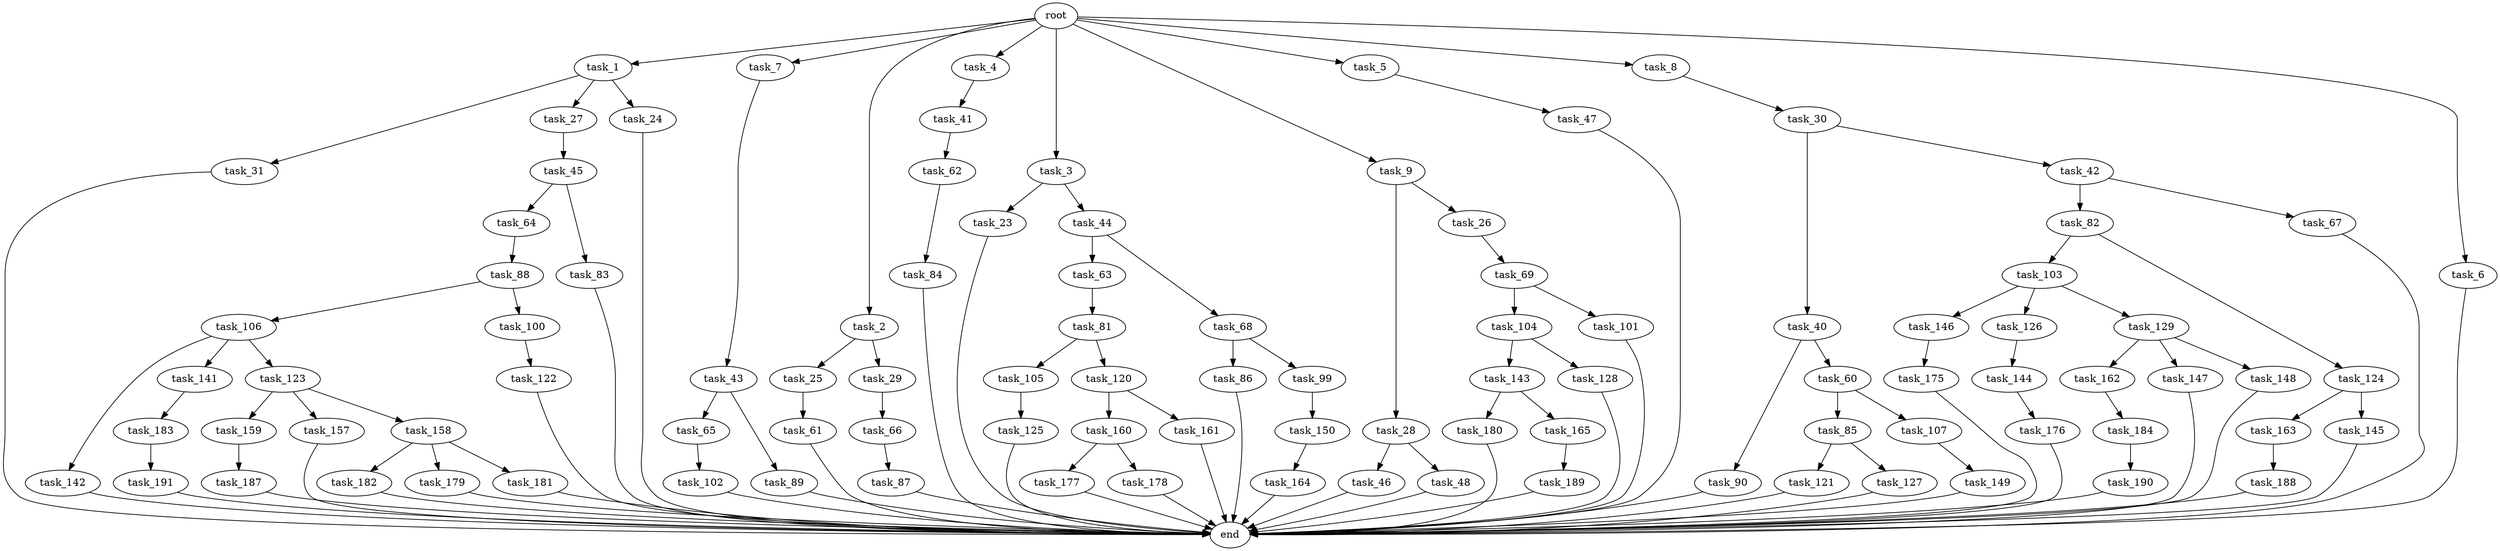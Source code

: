 digraph G {
  task_40 [size="154618822.656000"];
  task_102 [size="429496729.600000"];
  task_65 [size="154618822.656000"];
  task_176 [size="841813590.016000"];
  task_142 [size="274877906.944000"];
  task_162 [size="429496729.600000"];
  task_149 [size="841813590.016000"];
  task_105 [size="841813590.016000"];
  task_182 [size="1717986918.400000"];
  task_23 [size="68719476.736000"];
  task_45 [size="274877906.944000"];
  task_25 [size="274877906.944000"];
  task_150 [size="429496729.600000"];
  task_46 [size="429496729.600000"];
  task_179 [size="1717986918.400000"];
  task_164 [size="274877906.944000"];
  task_82 [size="841813590.016000"];
  task_28 [size="1099511627.776000"];
  task_159 [size="68719476.736000"];
  task_120 [size="841813590.016000"];
  task_62 [size="618475290.624000"];
  task_157 [size="68719476.736000"];
  task_1 [size="2.048000"];
  task_146 [size="618475290.624000"];
  task_90 [size="618475290.624000"];
  task_106 [size="1391569403.904000"];
  task_121 [size="1717986918.400000"];
  task_147 [size="429496729.600000"];
  task_190 [size="1099511627.776000"];
  task_122 [size="154618822.656000"];
  task_126 [size="618475290.624000"];
  task_7 [size="2.048000"];
  task_2 [size="2.048000"];
  task_48 [size="429496729.600000"];
  task_67 [size="841813590.016000"];
  task_42 [size="154618822.656000"];
  task_30 [size="841813590.016000"];
  task_31 [size="154618822.656000"];
  task_177 [size="429496729.600000"];
  task_160 [size="618475290.624000"];
  task_104 [size="1099511627.776000"];
  task_41 [size="68719476.736000"];
  task_4 [size="2.048000"];
  task_43 [size="154618822.656000"];
  task_27 [size="154618822.656000"];
  task_64 [size="1717986918.400000"];
  task_85 [size="429496729.600000"];
  task_129 [size="618475290.624000"];
  task_100 [size="1391569403.904000"];
  task_103 [size="68719476.736000"];
  task_181 [size="1717986918.400000"];
  task_89 [size="154618822.656000"];
  task_24 [size="154618822.656000"];
  task_3 [size="2.048000"];
  task_9 [size="2.048000"];
  task_143 [size="1099511627.776000"];
  task_163 [size="154618822.656000"];
  task_148 [size="429496729.600000"];
  task_86 [size="1717986918.400000"];
  task_189 [size="1717986918.400000"];
  task_101 [size="1099511627.776000"];
  task_144 [size="68719476.736000"];
  task_107 [size="429496729.600000"];
  task_26 [size="1099511627.776000"];
  task_99 [size="1717986918.400000"];
  task_69 [size="1391569403.904000"];
  task_44 [size="68719476.736000"];
  task_5 [size="2.048000"];
  task_88 [size="1717986918.400000"];
  end [size="0.000000"];
  task_8 [size="2.048000"];
  task_87 [size="68719476.736000"];
  task_141 [size="274877906.944000"];
  task_83 [size="1717986918.400000"];
  task_63 [size="1717986918.400000"];
  task_183 [size="1099511627.776000"];
  task_127 [size="1717986918.400000"];
  task_84 [size="1099511627.776000"];
  task_29 [size="274877906.944000"];
  task_145 [size="154618822.656000"];
  task_178 [size="429496729.600000"];
  root [size="0.000000"];
  task_187 [size="429496729.600000"];
  task_47 [size="1099511627.776000"];
  task_123 [size="274877906.944000"];
  task_184 [size="154618822.656000"];
  task_128 [size="1099511627.776000"];
  task_180 [size="1717986918.400000"];
  task_6 [size="2.048000"];
  task_191 [size="1391569403.904000"];
  task_61 [size="68719476.736000"];
  task_175 [size="429496729.600000"];
  task_188 [size="618475290.624000"];
  task_81 [size="154618822.656000"];
  task_165 [size="1717986918.400000"];
  task_161 [size="618475290.624000"];
  task_158 [size="68719476.736000"];
  task_125 [size="1099511627.776000"];
  task_124 [size="68719476.736000"];
  task_68 [size="1717986918.400000"];
  task_60 [size="618475290.624000"];
  task_66 [size="841813590.016000"];

  task_40 -> task_90 [size="301989888.000000"];
  task_40 -> task_60 [size="301989888.000000"];
  task_102 -> end [size="1.000000"];
  task_65 -> task_102 [size="209715200.000000"];
  task_176 -> end [size="1.000000"];
  task_142 -> end [size="1.000000"];
  task_162 -> task_184 [size="75497472.000000"];
  task_149 -> end [size="1.000000"];
  task_105 -> task_125 [size="536870912.000000"];
  task_182 -> end [size="1.000000"];
  task_23 -> end [size="1.000000"];
  task_45 -> task_83 [size="838860800.000000"];
  task_45 -> task_64 [size="838860800.000000"];
  task_25 -> task_61 [size="33554432.000000"];
  task_150 -> task_164 [size="134217728.000000"];
  task_46 -> end [size="1.000000"];
  task_179 -> end [size="1.000000"];
  task_164 -> end [size="1.000000"];
  task_82 -> task_124 [size="33554432.000000"];
  task_82 -> task_103 [size="33554432.000000"];
  task_28 -> task_48 [size="209715200.000000"];
  task_28 -> task_46 [size="209715200.000000"];
  task_159 -> task_187 [size="209715200.000000"];
  task_120 -> task_160 [size="301989888.000000"];
  task_120 -> task_161 [size="301989888.000000"];
  task_62 -> task_84 [size="536870912.000000"];
  task_157 -> end [size="1.000000"];
  task_1 -> task_24 [size="75497472.000000"];
  task_1 -> task_31 [size="75497472.000000"];
  task_1 -> task_27 [size="75497472.000000"];
  task_146 -> task_175 [size="209715200.000000"];
  task_90 -> end [size="1.000000"];
  task_106 -> task_142 [size="134217728.000000"];
  task_106 -> task_123 [size="134217728.000000"];
  task_106 -> task_141 [size="134217728.000000"];
  task_121 -> end [size="1.000000"];
  task_147 -> end [size="1.000000"];
  task_190 -> end [size="1.000000"];
  task_122 -> end [size="1.000000"];
  task_126 -> task_144 [size="33554432.000000"];
  task_7 -> task_43 [size="75497472.000000"];
  task_2 -> task_29 [size="134217728.000000"];
  task_2 -> task_25 [size="134217728.000000"];
  task_48 -> end [size="1.000000"];
  task_67 -> end [size="1.000000"];
  task_42 -> task_82 [size="411041792.000000"];
  task_42 -> task_67 [size="411041792.000000"];
  task_30 -> task_42 [size="75497472.000000"];
  task_30 -> task_40 [size="75497472.000000"];
  task_31 -> end [size="1.000000"];
  task_177 -> end [size="1.000000"];
  task_160 -> task_178 [size="209715200.000000"];
  task_160 -> task_177 [size="209715200.000000"];
  task_104 -> task_128 [size="536870912.000000"];
  task_104 -> task_143 [size="536870912.000000"];
  task_41 -> task_62 [size="301989888.000000"];
  task_4 -> task_41 [size="33554432.000000"];
  task_43 -> task_65 [size="75497472.000000"];
  task_43 -> task_89 [size="75497472.000000"];
  task_27 -> task_45 [size="134217728.000000"];
  task_64 -> task_88 [size="838860800.000000"];
  task_85 -> task_127 [size="838860800.000000"];
  task_85 -> task_121 [size="838860800.000000"];
  task_129 -> task_147 [size="209715200.000000"];
  task_129 -> task_148 [size="209715200.000000"];
  task_129 -> task_162 [size="209715200.000000"];
  task_100 -> task_122 [size="75497472.000000"];
  task_103 -> task_126 [size="301989888.000000"];
  task_103 -> task_146 [size="301989888.000000"];
  task_103 -> task_129 [size="301989888.000000"];
  task_181 -> end [size="1.000000"];
  task_89 -> end [size="1.000000"];
  task_24 -> end [size="1.000000"];
  task_3 -> task_23 [size="33554432.000000"];
  task_3 -> task_44 [size="33554432.000000"];
  task_9 -> task_26 [size="536870912.000000"];
  task_9 -> task_28 [size="536870912.000000"];
  task_143 -> task_165 [size="838860800.000000"];
  task_143 -> task_180 [size="838860800.000000"];
  task_163 -> task_188 [size="301989888.000000"];
  task_148 -> end [size="1.000000"];
  task_86 -> end [size="1.000000"];
  task_189 -> end [size="1.000000"];
  task_101 -> end [size="1.000000"];
  task_144 -> task_176 [size="411041792.000000"];
  task_107 -> task_149 [size="411041792.000000"];
  task_26 -> task_69 [size="679477248.000000"];
  task_99 -> task_150 [size="209715200.000000"];
  task_69 -> task_104 [size="536870912.000000"];
  task_69 -> task_101 [size="536870912.000000"];
  task_44 -> task_68 [size="838860800.000000"];
  task_44 -> task_63 [size="838860800.000000"];
  task_5 -> task_47 [size="536870912.000000"];
  task_88 -> task_106 [size="679477248.000000"];
  task_88 -> task_100 [size="679477248.000000"];
  task_8 -> task_30 [size="411041792.000000"];
  task_87 -> end [size="1.000000"];
  task_141 -> task_183 [size="536870912.000000"];
  task_83 -> end [size="1.000000"];
  task_63 -> task_81 [size="75497472.000000"];
  task_183 -> task_191 [size="679477248.000000"];
  task_127 -> end [size="1.000000"];
  task_84 -> end [size="1.000000"];
  task_29 -> task_66 [size="411041792.000000"];
  task_145 -> end [size="1.000000"];
  task_178 -> end [size="1.000000"];
  root -> task_2 [size="1.000000"];
  root -> task_6 [size="1.000000"];
  root -> task_4 [size="1.000000"];
  root -> task_5 [size="1.000000"];
  root -> task_3 [size="1.000000"];
  root -> task_9 [size="1.000000"];
  root -> task_8 [size="1.000000"];
  root -> task_7 [size="1.000000"];
  root -> task_1 [size="1.000000"];
  task_187 -> end [size="1.000000"];
  task_47 -> end [size="1.000000"];
  task_123 -> task_158 [size="33554432.000000"];
  task_123 -> task_157 [size="33554432.000000"];
  task_123 -> task_159 [size="33554432.000000"];
  task_184 -> task_190 [size="536870912.000000"];
  task_128 -> end [size="1.000000"];
  task_180 -> end [size="1.000000"];
  task_6 -> end [size="1.000000"];
  task_191 -> end [size="1.000000"];
  task_61 -> end [size="1.000000"];
  task_175 -> end [size="1.000000"];
  task_188 -> end [size="1.000000"];
  task_81 -> task_120 [size="411041792.000000"];
  task_81 -> task_105 [size="411041792.000000"];
  task_165 -> task_189 [size="838860800.000000"];
  task_161 -> end [size="1.000000"];
  task_158 -> task_179 [size="838860800.000000"];
  task_158 -> task_181 [size="838860800.000000"];
  task_158 -> task_182 [size="838860800.000000"];
  task_125 -> end [size="1.000000"];
  task_124 -> task_145 [size="75497472.000000"];
  task_124 -> task_163 [size="75497472.000000"];
  task_68 -> task_86 [size="838860800.000000"];
  task_68 -> task_99 [size="838860800.000000"];
  task_60 -> task_107 [size="209715200.000000"];
  task_60 -> task_85 [size="209715200.000000"];
  task_66 -> task_87 [size="33554432.000000"];
}
